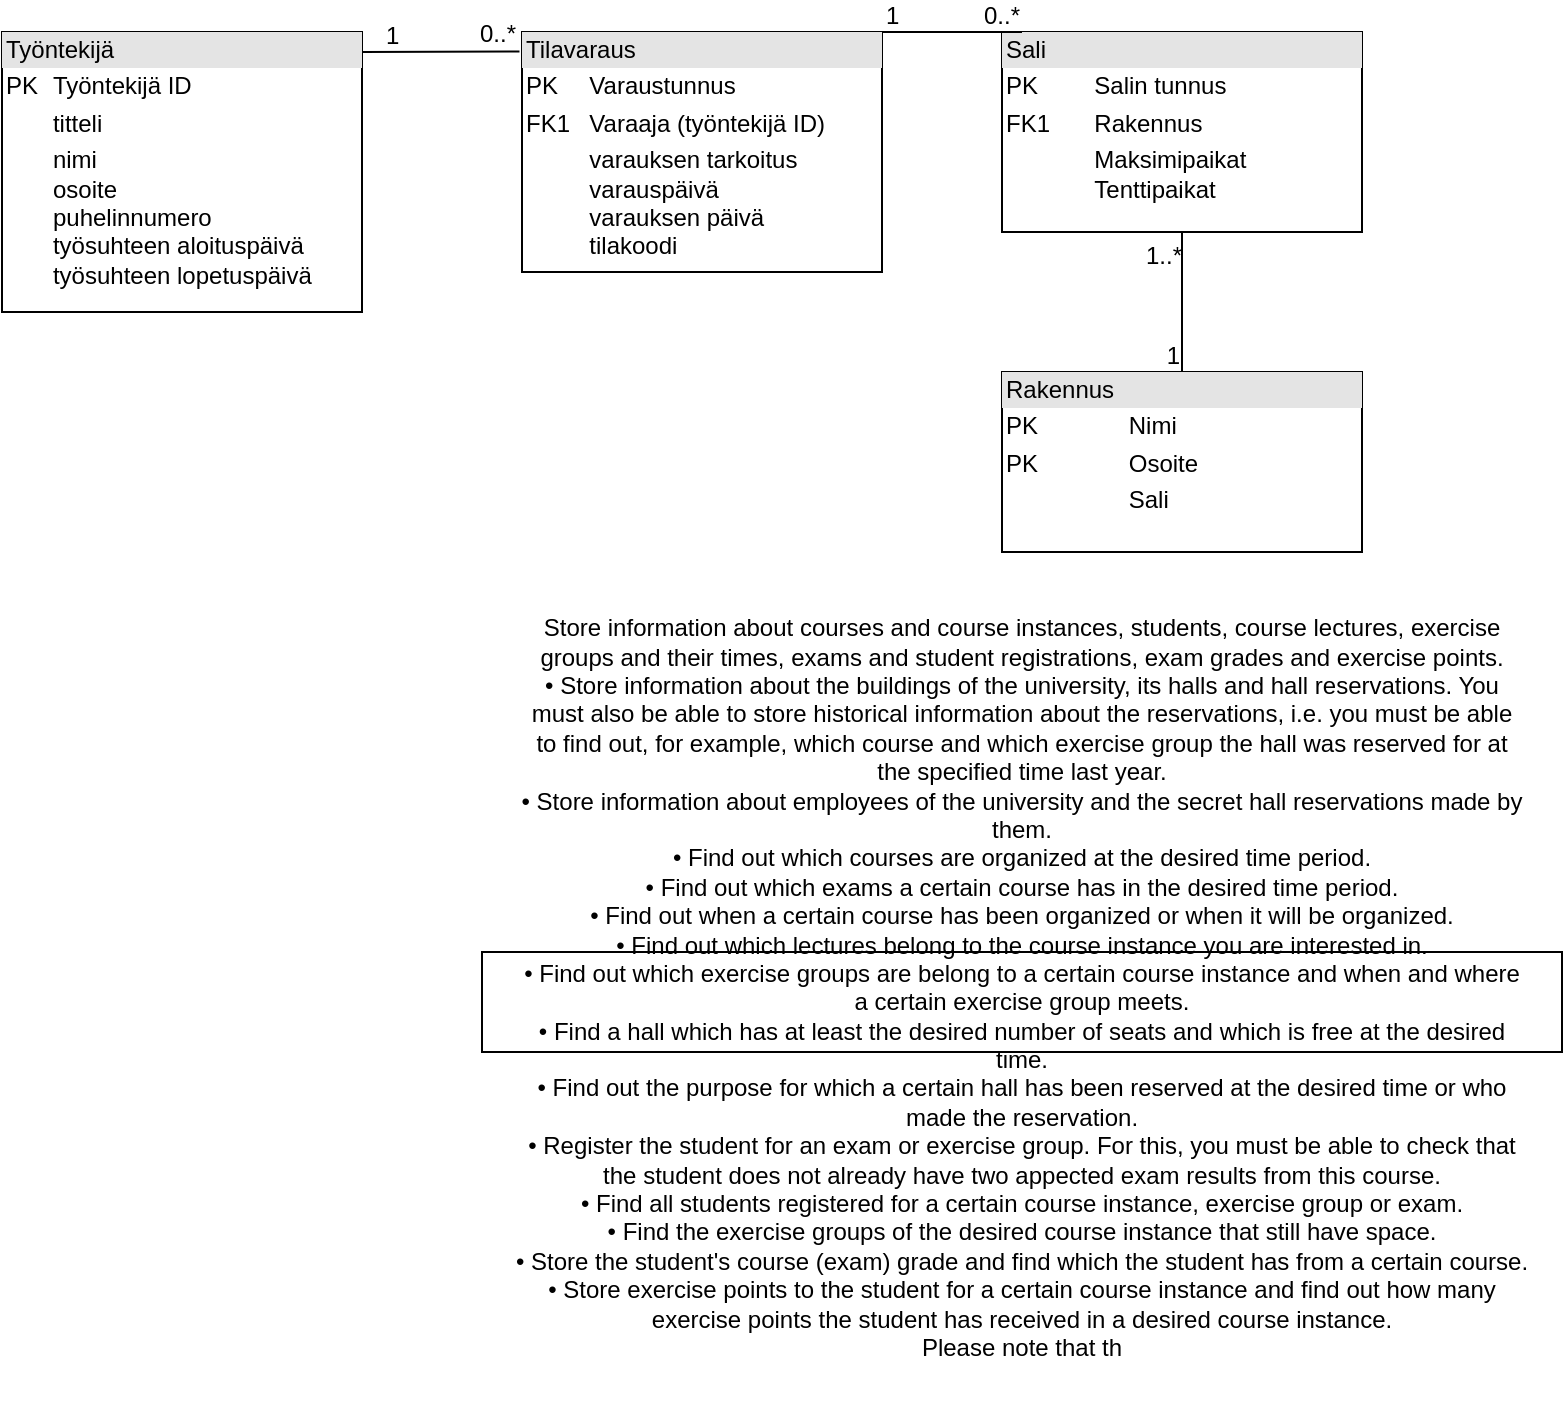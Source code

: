 <mxfile version="21.0.7" type="github">
  <diagram name="Page-1" id="fr7azMlj8yHS9z72IOPQ">
    <mxGraphModel dx="2585" dy="1165" grid="1" gridSize="10" guides="1" tooltips="1" connect="1" arrows="1" fold="1" page="1" pageScale="1" pageWidth="827" pageHeight="1169" math="0" shadow="0">
      <root>
        <mxCell id="0" />
        <mxCell id="1" parent="0" />
        <mxCell id="IC3bSYai77iSjpE_L1j_-21" value="&#xa;Store information about courses and course instances, students, course lectures, exercise&#xa;groups and their times, exams and student registrations, exam grades and exercise points.&#xa;• Store information about the buildings of the university, its halls and hall reservations. You&#xa;must also be able to store historical information about the reservations, i.e. you must be able&#xa;to find out, for example, which course and which exercise group the hall was reserved for at&#xa;the specified time last year.&#xa;• Store information about employees of the university and the secret hall reservations made by&#xa;them.&#xa;• Find out which courses are organized at the desired time period.&#xa;• Find out which exams a certain course has in the desired time period.&#xa;• Find out when a certain course has been organized or when it will be organized.&#xa;• Find out which lectures belong to the course instance you are interested in.&#xa;• Find out which exercise groups are belong to a certain course instance and when and where&#xa;a certain exercise group meets.&#xa;• Find a hall which has at least the desired number of seats and which is free at the desired&#xa;time.&#xa;• Find out the purpose for which a certain hall has been reserved at the desired time or who&#xa;made the reservation.&#xa;• Register the student for an exam or exercise group. For this, you must be able to check that&#xa;the student does not already have two appected exam results from this course.&#xa;• Find all students registered for a certain course instance, exercise group or exam.&#xa;• Find the exercise groups of the desired course instance that still have space.&#xa;• Store the student&#39;s course (exam) grade and find which the student has from a certain course.&#xa;• Store exercise points to the student for a certain course instance and find out how many&#xa;exercise points the student has received in a desired course instance.&#xa;Please note that th&#xa;&#xa;" style="html=1;whiteSpace=wrap;" parent="1" vertex="1">
          <mxGeometry x="280" y="500" width="540" height="50" as="geometry" />
        </mxCell>
        <mxCell id="jS1crOWfI2JhgpDE9E2U-4" value="&lt;div style=&quot;box-sizing:border-box;width:100%;background:#e4e4e4;padding:2px;&quot;&gt;Työntekijä&lt;/div&gt;&lt;table style=&quot;width:100%;font-size:1em;&quot; cellpadding=&quot;2&quot; cellspacing=&quot;0&quot;&gt;&lt;tbody&gt;&lt;tr&gt;&lt;td&gt;PK&lt;/td&gt;&lt;td&gt;Työntekijä ID&lt;/td&gt;&lt;/tr&gt;&lt;tr&gt;&lt;td&gt;&lt;br&gt;&lt;/td&gt;&lt;td&gt;titteli&lt;/td&gt;&lt;/tr&gt;&lt;tr&gt;&lt;td&gt;&lt;/td&gt;&lt;td&gt;nimi&lt;br&gt;osoite&lt;br&gt;puhelinnumero&lt;br&gt;työsuhteen aloituspäivä&lt;br&gt;työsuhteen lopetuspäivä&lt;/td&gt;&lt;/tr&gt;&lt;/tbody&gt;&lt;/table&gt;" style="verticalAlign=top;align=left;overflow=fill;html=1;whiteSpace=wrap;" vertex="1" parent="1">
          <mxGeometry x="40" y="40" width="180" height="140" as="geometry" />
        </mxCell>
        <mxCell id="jS1crOWfI2JhgpDE9E2U-5" value="&lt;div style=&quot;box-sizing:border-box;width:100%;background:#e4e4e4;padding:2px;&quot;&gt;Tilavaraus&lt;/div&gt;&lt;table style=&quot;width:100%;font-size:1em;&quot; cellpadding=&quot;2&quot; cellspacing=&quot;0&quot;&gt;&lt;tbody&gt;&lt;tr&gt;&lt;td&gt;PK&lt;/td&gt;&lt;td&gt;Varaustunnus&lt;/td&gt;&lt;/tr&gt;&lt;tr&gt;&lt;td&gt;FK1&lt;/td&gt;&lt;td&gt;Varaaja (työntekijä ID)&lt;/td&gt;&lt;/tr&gt;&lt;tr&gt;&lt;td&gt;&lt;/td&gt;&lt;td&gt;varauksen tarkoitus&lt;br&gt;varauspäivä&lt;br&gt;varauksen päivä&lt;br&gt;tilakoodi&lt;br&gt;&lt;br&gt;&lt;/td&gt;&lt;/tr&gt;&lt;/tbody&gt;&lt;/table&gt;" style="verticalAlign=top;align=left;overflow=fill;html=1;whiteSpace=wrap;" vertex="1" parent="1">
          <mxGeometry x="300" y="40" width="180" height="120" as="geometry" />
        </mxCell>
        <mxCell id="jS1crOWfI2JhgpDE9E2U-7" value="" style="endArrow=none;html=1;rounded=0;entryX=-0.007;entryY=0.081;entryDx=0;entryDy=0;entryPerimeter=0;" edge="1" parent="1" target="jS1crOWfI2JhgpDE9E2U-5">
          <mxGeometry relative="1" as="geometry">
            <mxPoint x="220" y="50" as="sourcePoint" />
            <mxPoint x="360" y="50" as="targetPoint" />
          </mxGeometry>
        </mxCell>
        <mxCell id="jS1crOWfI2JhgpDE9E2U-8" value="1" style="resizable=0;html=1;whiteSpace=wrap;align=left;verticalAlign=bottom;" connectable="0" vertex="1" parent="jS1crOWfI2JhgpDE9E2U-7">
          <mxGeometry x="-1" relative="1" as="geometry">
            <mxPoint x="10" as="offset" />
          </mxGeometry>
        </mxCell>
        <mxCell id="jS1crOWfI2JhgpDE9E2U-9" value="0..*" style="resizable=0;html=1;whiteSpace=wrap;align=right;verticalAlign=bottom;" connectable="0" vertex="1" parent="jS1crOWfI2JhgpDE9E2U-7">
          <mxGeometry x="1" relative="1" as="geometry" />
        </mxCell>
        <mxCell id="jS1crOWfI2JhgpDE9E2U-10" value="&lt;div style=&quot;box-sizing:border-box;width:100%;background:#e4e4e4;padding:2px;&quot;&gt;Sali&lt;/div&gt;&lt;table style=&quot;width:100%;font-size:1em;&quot; cellpadding=&quot;2&quot; cellspacing=&quot;0&quot;&gt;&lt;tbody&gt;&lt;tr&gt;&lt;td&gt;PK&lt;/td&gt;&lt;td&gt;Salin tunnus&lt;/td&gt;&lt;/tr&gt;&lt;tr&gt;&lt;td&gt;FK1&lt;/td&gt;&lt;td&gt;Rakennus&lt;/td&gt;&lt;/tr&gt;&lt;tr&gt;&lt;td&gt;&lt;/td&gt;&lt;td&gt;Maksimipaikat&lt;br&gt;Tenttipaikat&lt;/td&gt;&lt;/tr&gt;&lt;/tbody&gt;&lt;/table&gt;" style="verticalAlign=top;align=left;overflow=fill;html=1;whiteSpace=wrap;" vertex="1" parent="1">
          <mxGeometry x="540" y="40" width="180" height="100" as="geometry" />
        </mxCell>
        <mxCell id="jS1crOWfI2JhgpDE9E2U-11" value="" style="endArrow=none;html=1;rounded=0;exitX=1;exitY=0;exitDx=0;exitDy=0;" edge="1" parent="1" source="jS1crOWfI2JhgpDE9E2U-5">
          <mxGeometry relative="1" as="geometry">
            <mxPoint x="470" y="160" as="sourcePoint" />
            <mxPoint x="550" y="40" as="targetPoint" />
          </mxGeometry>
        </mxCell>
        <mxCell id="jS1crOWfI2JhgpDE9E2U-12" value="1" style="resizable=0;html=1;whiteSpace=wrap;align=left;verticalAlign=bottom;" connectable="0" vertex="1" parent="jS1crOWfI2JhgpDE9E2U-11">
          <mxGeometry x="-1" relative="1" as="geometry">
            <mxPoint as="offset" />
          </mxGeometry>
        </mxCell>
        <mxCell id="jS1crOWfI2JhgpDE9E2U-13" value="0..*" style="resizable=0;html=1;whiteSpace=wrap;align=right;verticalAlign=bottom;" connectable="0" vertex="1" parent="jS1crOWfI2JhgpDE9E2U-11">
          <mxGeometry x="1" relative="1" as="geometry">
            <mxPoint as="offset" />
          </mxGeometry>
        </mxCell>
        <mxCell id="jS1crOWfI2JhgpDE9E2U-14" value="&lt;div style=&quot;box-sizing:border-box;width:100%;background:#e4e4e4;padding:2px;&quot;&gt;Rakennus&lt;/div&gt;&lt;table style=&quot;width:100%;font-size:1em;&quot; cellpadding=&quot;2&quot; cellspacing=&quot;0&quot;&gt;&lt;tbody&gt;&lt;tr&gt;&lt;td&gt;PK&lt;/td&gt;&lt;td&gt;Nimi&lt;/td&gt;&lt;/tr&gt;&lt;tr&gt;&lt;td&gt;PK&lt;/td&gt;&lt;td&gt;Osoite&lt;/td&gt;&lt;/tr&gt;&lt;tr&gt;&lt;td&gt;&lt;/td&gt;&lt;td&gt;Sali&lt;/td&gt;&lt;/tr&gt;&lt;/tbody&gt;&lt;/table&gt;" style="verticalAlign=top;align=left;overflow=fill;html=1;whiteSpace=wrap;" vertex="1" parent="1">
          <mxGeometry x="540" y="210" width="180" height="90" as="geometry" />
        </mxCell>
        <mxCell id="jS1crOWfI2JhgpDE9E2U-15" value="" style="endArrow=none;html=1;rounded=0;exitX=0.5;exitY=1;exitDx=0;exitDy=0;entryX=0.5;entryY=0;entryDx=0;entryDy=0;" edge="1" parent="1" source="jS1crOWfI2JhgpDE9E2U-10" target="jS1crOWfI2JhgpDE9E2U-14">
          <mxGeometry relative="1" as="geometry">
            <mxPoint x="720" y="270" as="sourcePoint" />
            <mxPoint x="880" y="270" as="targetPoint" />
          </mxGeometry>
        </mxCell>
        <mxCell id="jS1crOWfI2JhgpDE9E2U-16" value="1..*" style="resizable=0;html=1;whiteSpace=wrap;align=left;verticalAlign=bottom;" connectable="0" vertex="1" parent="jS1crOWfI2JhgpDE9E2U-15">
          <mxGeometry x="-1" relative="1" as="geometry">
            <mxPoint x="-20" y="20" as="offset" />
          </mxGeometry>
        </mxCell>
        <mxCell id="jS1crOWfI2JhgpDE9E2U-17" value="1" style="resizable=0;html=1;whiteSpace=wrap;align=right;verticalAlign=bottom;" connectable="0" vertex="1" parent="jS1crOWfI2JhgpDE9E2U-15">
          <mxGeometry x="1" relative="1" as="geometry" />
        </mxCell>
      </root>
    </mxGraphModel>
  </diagram>
</mxfile>
